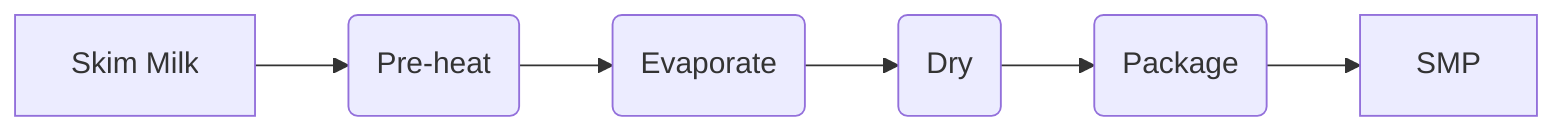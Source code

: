 flowchart LR
A[|borders:n|Skim Milk] --> B(Pre-heat)
  B --> C(Evaporate)
  C --> D(Dry)
  D --> E(Package)
E --> F[|borders:n|SMP]